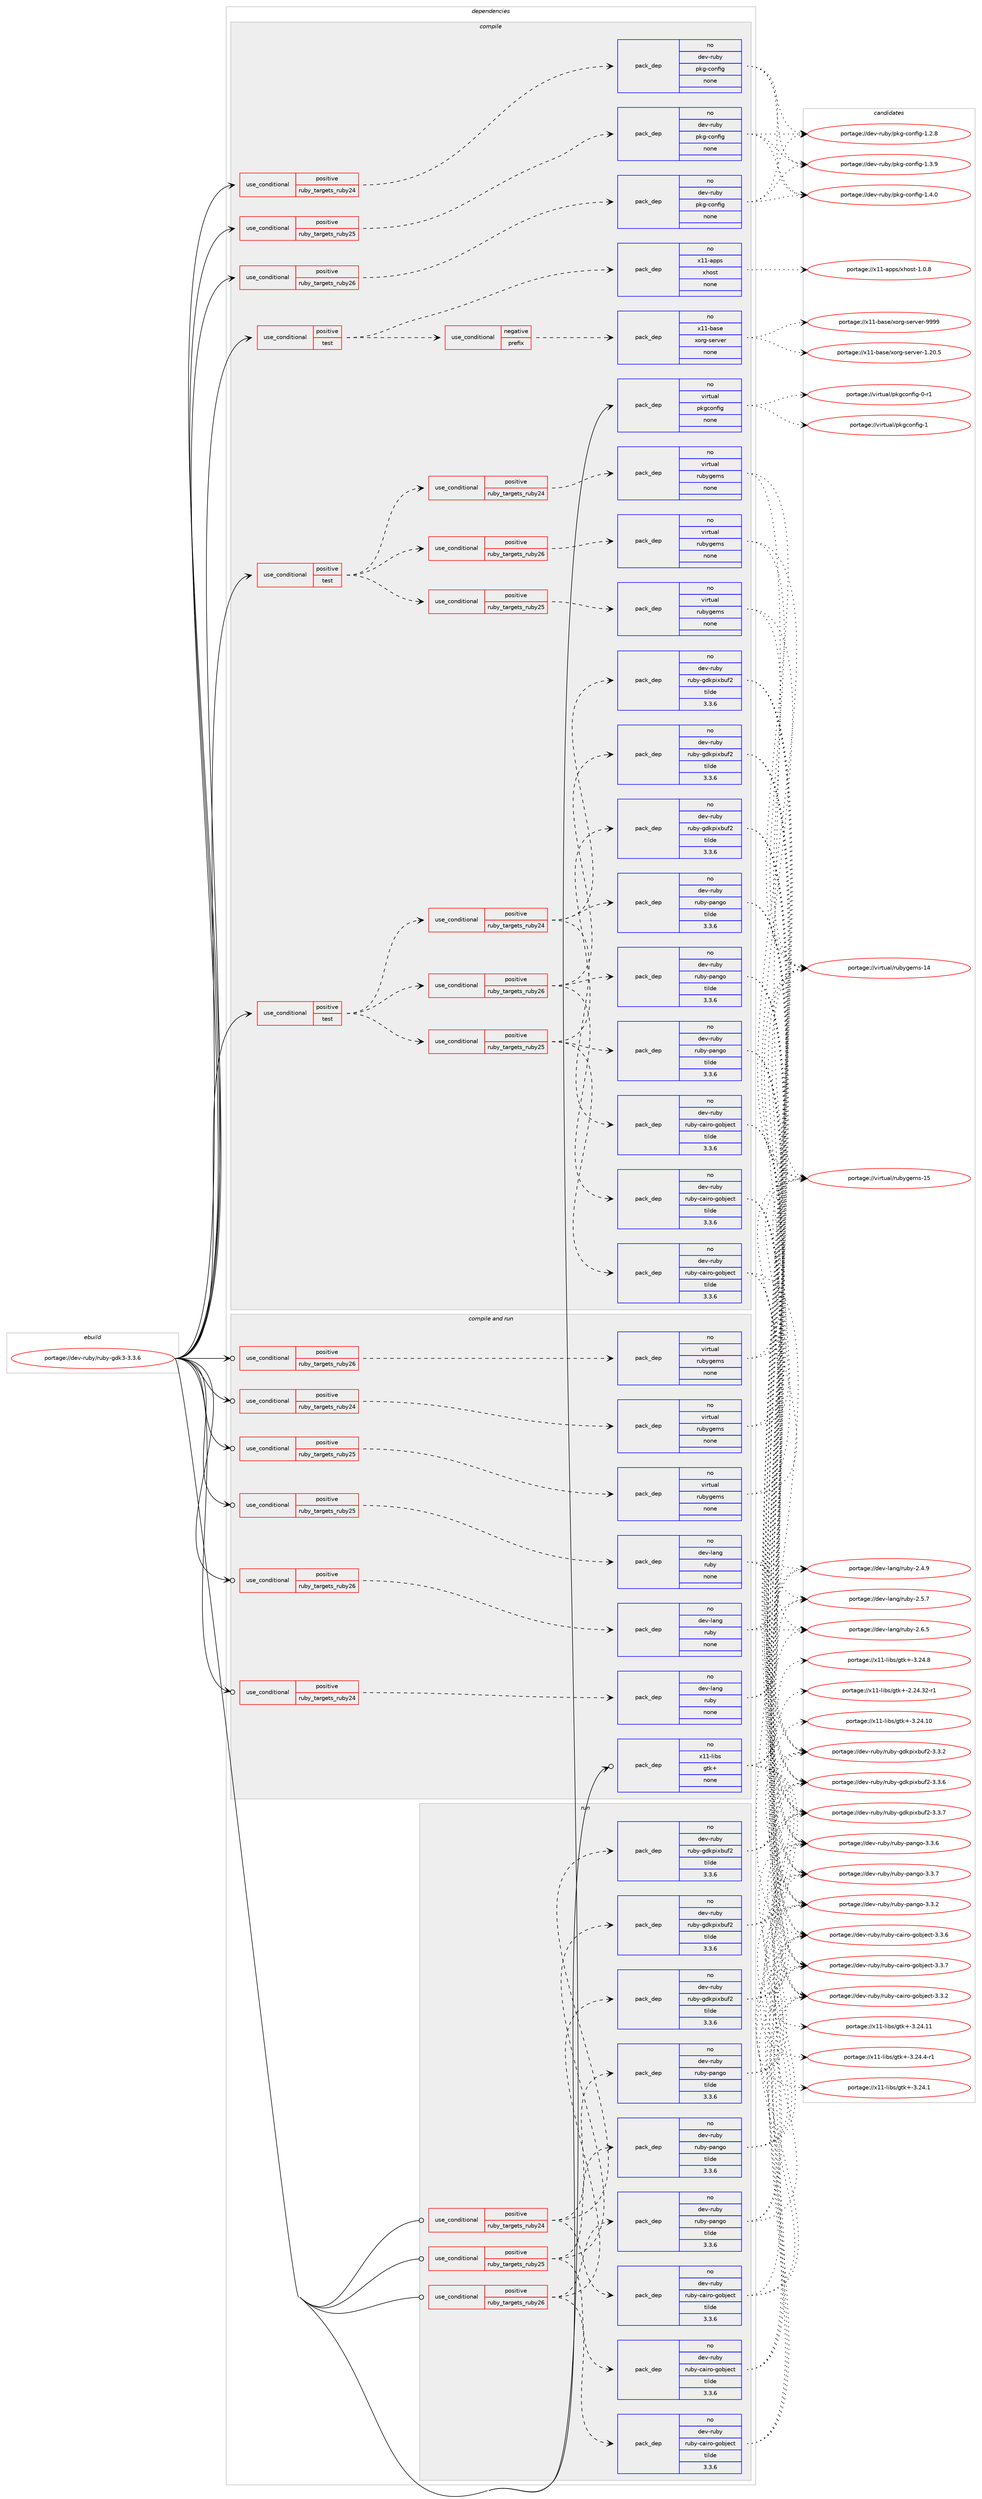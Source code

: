 digraph prolog {

# *************
# Graph options
# *************

newrank=true;
concentrate=true;
compound=true;
graph [rankdir=LR,fontname=Helvetica,fontsize=10,ranksep=1.5];#, ranksep=2.5, nodesep=0.2];
edge  [arrowhead=vee];
node  [fontname=Helvetica,fontsize=10];

# **********
# The ebuild
# **********

subgraph cluster_leftcol {
color=gray;
rank=same;
label=<<i>ebuild</i>>;
id [label="portage://dev-ruby/ruby-gdk3-3.3.6", color=red, width=4, href="../dev-ruby/ruby-gdk3-3.3.6.svg"];
}

# ****************
# The dependencies
# ****************

subgraph cluster_midcol {
color=gray;
label=<<i>dependencies</i>>;
subgraph cluster_compile {
fillcolor="#eeeeee";
style=filled;
label=<<i>compile</i>>;
subgraph cond63442 {
dependency243245 [label=<<TABLE BORDER="0" CELLBORDER="1" CELLSPACING="0" CELLPADDING="4"><TR><TD ROWSPAN="3" CELLPADDING="10">use_conditional</TD></TR><TR><TD>positive</TD></TR><TR><TD>ruby_targets_ruby24</TD></TR></TABLE>>, shape=none, color=red];
subgraph pack176258 {
dependency243246 [label=<<TABLE BORDER="0" CELLBORDER="1" CELLSPACING="0" CELLPADDING="4" WIDTH="220"><TR><TD ROWSPAN="6" CELLPADDING="30">pack_dep</TD></TR><TR><TD WIDTH="110">no</TD></TR><TR><TD>dev-ruby</TD></TR><TR><TD>pkg-config</TD></TR><TR><TD>none</TD></TR><TR><TD></TD></TR></TABLE>>, shape=none, color=blue];
}
dependency243245:e -> dependency243246:w [weight=20,style="dashed",arrowhead="vee"];
}
id:e -> dependency243245:w [weight=20,style="solid",arrowhead="vee"];
subgraph cond63443 {
dependency243247 [label=<<TABLE BORDER="0" CELLBORDER="1" CELLSPACING="0" CELLPADDING="4"><TR><TD ROWSPAN="3" CELLPADDING="10">use_conditional</TD></TR><TR><TD>positive</TD></TR><TR><TD>ruby_targets_ruby25</TD></TR></TABLE>>, shape=none, color=red];
subgraph pack176259 {
dependency243248 [label=<<TABLE BORDER="0" CELLBORDER="1" CELLSPACING="0" CELLPADDING="4" WIDTH="220"><TR><TD ROWSPAN="6" CELLPADDING="30">pack_dep</TD></TR><TR><TD WIDTH="110">no</TD></TR><TR><TD>dev-ruby</TD></TR><TR><TD>pkg-config</TD></TR><TR><TD>none</TD></TR><TR><TD></TD></TR></TABLE>>, shape=none, color=blue];
}
dependency243247:e -> dependency243248:w [weight=20,style="dashed",arrowhead="vee"];
}
id:e -> dependency243247:w [weight=20,style="solid",arrowhead="vee"];
subgraph cond63444 {
dependency243249 [label=<<TABLE BORDER="0" CELLBORDER="1" CELLSPACING="0" CELLPADDING="4"><TR><TD ROWSPAN="3" CELLPADDING="10">use_conditional</TD></TR><TR><TD>positive</TD></TR><TR><TD>ruby_targets_ruby26</TD></TR></TABLE>>, shape=none, color=red];
subgraph pack176260 {
dependency243250 [label=<<TABLE BORDER="0" CELLBORDER="1" CELLSPACING="0" CELLPADDING="4" WIDTH="220"><TR><TD ROWSPAN="6" CELLPADDING="30">pack_dep</TD></TR><TR><TD WIDTH="110">no</TD></TR><TR><TD>dev-ruby</TD></TR><TR><TD>pkg-config</TD></TR><TR><TD>none</TD></TR><TR><TD></TD></TR></TABLE>>, shape=none, color=blue];
}
dependency243249:e -> dependency243250:w [weight=20,style="dashed",arrowhead="vee"];
}
id:e -> dependency243249:w [weight=20,style="solid",arrowhead="vee"];
subgraph cond63445 {
dependency243251 [label=<<TABLE BORDER="0" CELLBORDER="1" CELLSPACING="0" CELLPADDING="4"><TR><TD ROWSPAN="3" CELLPADDING="10">use_conditional</TD></TR><TR><TD>positive</TD></TR><TR><TD>test</TD></TR></TABLE>>, shape=none, color=red];
subgraph cond63446 {
dependency243252 [label=<<TABLE BORDER="0" CELLBORDER="1" CELLSPACING="0" CELLPADDING="4"><TR><TD ROWSPAN="3" CELLPADDING="10">use_conditional</TD></TR><TR><TD>negative</TD></TR><TR><TD>prefix</TD></TR></TABLE>>, shape=none, color=red];
subgraph pack176261 {
dependency243253 [label=<<TABLE BORDER="0" CELLBORDER="1" CELLSPACING="0" CELLPADDING="4" WIDTH="220"><TR><TD ROWSPAN="6" CELLPADDING="30">pack_dep</TD></TR><TR><TD WIDTH="110">no</TD></TR><TR><TD>x11-base</TD></TR><TR><TD>xorg-server</TD></TR><TR><TD>none</TD></TR><TR><TD></TD></TR></TABLE>>, shape=none, color=blue];
}
dependency243252:e -> dependency243253:w [weight=20,style="dashed",arrowhead="vee"];
}
dependency243251:e -> dependency243252:w [weight=20,style="dashed",arrowhead="vee"];
subgraph pack176262 {
dependency243254 [label=<<TABLE BORDER="0" CELLBORDER="1" CELLSPACING="0" CELLPADDING="4" WIDTH="220"><TR><TD ROWSPAN="6" CELLPADDING="30">pack_dep</TD></TR><TR><TD WIDTH="110">no</TD></TR><TR><TD>x11-apps</TD></TR><TR><TD>xhost</TD></TR><TR><TD>none</TD></TR><TR><TD></TD></TR></TABLE>>, shape=none, color=blue];
}
dependency243251:e -> dependency243254:w [weight=20,style="dashed",arrowhead="vee"];
}
id:e -> dependency243251:w [weight=20,style="solid",arrowhead="vee"];
subgraph cond63447 {
dependency243255 [label=<<TABLE BORDER="0" CELLBORDER="1" CELLSPACING="0" CELLPADDING="4"><TR><TD ROWSPAN="3" CELLPADDING="10">use_conditional</TD></TR><TR><TD>positive</TD></TR><TR><TD>test</TD></TR></TABLE>>, shape=none, color=red];
subgraph cond63448 {
dependency243256 [label=<<TABLE BORDER="0" CELLBORDER="1" CELLSPACING="0" CELLPADDING="4"><TR><TD ROWSPAN="3" CELLPADDING="10">use_conditional</TD></TR><TR><TD>positive</TD></TR><TR><TD>ruby_targets_ruby24</TD></TR></TABLE>>, shape=none, color=red];
subgraph pack176263 {
dependency243257 [label=<<TABLE BORDER="0" CELLBORDER="1" CELLSPACING="0" CELLPADDING="4" WIDTH="220"><TR><TD ROWSPAN="6" CELLPADDING="30">pack_dep</TD></TR><TR><TD WIDTH="110">no</TD></TR><TR><TD>dev-ruby</TD></TR><TR><TD>ruby-gdkpixbuf2</TD></TR><TR><TD>tilde</TD></TR><TR><TD>3.3.6</TD></TR></TABLE>>, shape=none, color=blue];
}
dependency243256:e -> dependency243257:w [weight=20,style="dashed",arrowhead="vee"];
subgraph pack176264 {
dependency243258 [label=<<TABLE BORDER="0" CELLBORDER="1" CELLSPACING="0" CELLPADDING="4" WIDTH="220"><TR><TD ROWSPAN="6" CELLPADDING="30">pack_dep</TD></TR><TR><TD WIDTH="110">no</TD></TR><TR><TD>dev-ruby</TD></TR><TR><TD>ruby-cairo-gobject</TD></TR><TR><TD>tilde</TD></TR><TR><TD>3.3.6</TD></TR></TABLE>>, shape=none, color=blue];
}
dependency243256:e -> dependency243258:w [weight=20,style="dashed",arrowhead="vee"];
subgraph pack176265 {
dependency243259 [label=<<TABLE BORDER="0" CELLBORDER="1" CELLSPACING="0" CELLPADDING="4" WIDTH="220"><TR><TD ROWSPAN="6" CELLPADDING="30">pack_dep</TD></TR><TR><TD WIDTH="110">no</TD></TR><TR><TD>dev-ruby</TD></TR><TR><TD>ruby-pango</TD></TR><TR><TD>tilde</TD></TR><TR><TD>3.3.6</TD></TR></TABLE>>, shape=none, color=blue];
}
dependency243256:e -> dependency243259:w [weight=20,style="dashed",arrowhead="vee"];
}
dependency243255:e -> dependency243256:w [weight=20,style="dashed",arrowhead="vee"];
subgraph cond63449 {
dependency243260 [label=<<TABLE BORDER="0" CELLBORDER="1" CELLSPACING="0" CELLPADDING="4"><TR><TD ROWSPAN="3" CELLPADDING="10">use_conditional</TD></TR><TR><TD>positive</TD></TR><TR><TD>ruby_targets_ruby25</TD></TR></TABLE>>, shape=none, color=red];
subgraph pack176266 {
dependency243261 [label=<<TABLE BORDER="0" CELLBORDER="1" CELLSPACING="0" CELLPADDING="4" WIDTH="220"><TR><TD ROWSPAN="6" CELLPADDING="30">pack_dep</TD></TR><TR><TD WIDTH="110">no</TD></TR><TR><TD>dev-ruby</TD></TR><TR><TD>ruby-gdkpixbuf2</TD></TR><TR><TD>tilde</TD></TR><TR><TD>3.3.6</TD></TR></TABLE>>, shape=none, color=blue];
}
dependency243260:e -> dependency243261:w [weight=20,style="dashed",arrowhead="vee"];
subgraph pack176267 {
dependency243262 [label=<<TABLE BORDER="0" CELLBORDER="1" CELLSPACING="0" CELLPADDING="4" WIDTH="220"><TR><TD ROWSPAN="6" CELLPADDING="30">pack_dep</TD></TR><TR><TD WIDTH="110">no</TD></TR><TR><TD>dev-ruby</TD></TR><TR><TD>ruby-cairo-gobject</TD></TR><TR><TD>tilde</TD></TR><TR><TD>3.3.6</TD></TR></TABLE>>, shape=none, color=blue];
}
dependency243260:e -> dependency243262:w [weight=20,style="dashed",arrowhead="vee"];
subgraph pack176268 {
dependency243263 [label=<<TABLE BORDER="0" CELLBORDER="1" CELLSPACING="0" CELLPADDING="4" WIDTH="220"><TR><TD ROWSPAN="6" CELLPADDING="30">pack_dep</TD></TR><TR><TD WIDTH="110">no</TD></TR><TR><TD>dev-ruby</TD></TR><TR><TD>ruby-pango</TD></TR><TR><TD>tilde</TD></TR><TR><TD>3.3.6</TD></TR></TABLE>>, shape=none, color=blue];
}
dependency243260:e -> dependency243263:w [weight=20,style="dashed",arrowhead="vee"];
}
dependency243255:e -> dependency243260:w [weight=20,style="dashed",arrowhead="vee"];
subgraph cond63450 {
dependency243264 [label=<<TABLE BORDER="0" CELLBORDER="1" CELLSPACING="0" CELLPADDING="4"><TR><TD ROWSPAN="3" CELLPADDING="10">use_conditional</TD></TR><TR><TD>positive</TD></TR><TR><TD>ruby_targets_ruby26</TD></TR></TABLE>>, shape=none, color=red];
subgraph pack176269 {
dependency243265 [label=<<TABLE BORDER="0" CELLBORDER="1" CELLSPACING="0" CELLPADDING="4" WIDTH="220"><TR><TD ROWSPAN="6" CELLPADDING="30">pack_dep</TD></TR><TR><TD WIDTH="110">no</TD></TR><TR><TD>dev-ruby</TD></TR><TR><TD>ruby-gdkpixbuf2</TD></TR><TR><TD>tilde</TD></TR><TR><TD>3.3.6</TD></TR></TABLE>>, shape=none, color=blue];
}
dependency243264:e -> dependency243265:w [weight=20,style="dashed",arrowhead="vee"];
subgraph pack176270 {
dependency243266 [label=<<TABLE BORDER="0" CELLBORDER="1" CELLSPACING="0" CELLPADDING="4" WIDTH="220"><TR><TD ROWSPAN="6" CELLPADDING="30">pack_dep</TD></TR><TR><TD WIDTH="110">no</TD></TR><TR><TD>dev-ruby</TD></TR><TR><TD>ruby-cairo-gobject</TD></TR><TR><TD>tilde</TD></TR><TR><TD>3.3.6</TD></TR></TABLE>>, shape=none, color=blue];
}
dependency243264:e -> dependency243266:w [weight=20,style="dashed",arrowhead="vee"];
subgraph pack176271 {
dependency243267 [label=<<TABLE BORDER="0" CELLBORDER="1" CELLSPACING="0" CELLPADDING="4" WIDTH="220"><TR><TD ROWSPAN="6" CELLPADDING="30">pack_dep</TD></TR><TR><TD WIDTH="110">no</TD></TR><TR><TD>dev-ruby</TD></TR><TR><TD>ruby-pango</TD></TR><TR><TD>tilde</TD></TR><TR><TD>3.3.6</TD></TR></TABLE>>, shape=none, color=blue];
}
dependency243264:e -> dependency243267:w [weight=20,style="dashed",arrowhead="vee"];
}
dependency243255:e -> dependency243264:w [weight=20,style="dashed",arrowhead="vee"];
}
id:e -> dependency243255:w [weight=20,style="solid",arrowhead="vee"];
subgraph cond63451 {
dependency243268 [label=<<TABLE BORDER="0" CELLBORDER="1" CELLSPACING="0" CELLPADDING="4"><TR><TD ROWSPAN="3" CELLPADDING="10">use_conditional</TD></TR><TR><TD>positive</TD></TR><TR><TD>test</TD></TR></TABLE>>, shape=none, color=red];
subgraph cond63452 {
dependency243269 [label=<<TABLE BORDER="0" CELLBORDER="1" CELLSPACING="0" CELLPADDING="4"><TR><TD ROWSPAN="3" CELLPADDING="10">use_conditional</TD></TR><TR><TD>positive</TD></TR><TR><TD>ruby_targets_ruby24</TD></TR></TABLE>>, shape=none, color=red];
subgraph pack176272 {
dependency243270 [label=<<TABLE BORDER="0" CELLBORDER="1" CELLSPACING="0" CELLPADDING="4" WIDTH="220"><TR><TD ROWSPAN="6" CELLPADDING="30">pack_dep</TD></TR><TR><TD WIDTH="110">no</TD></TR><TR><TD>virtual</TD></TR><TR><TD>rubygems</TD></TR><TR><TD>none</TD></TR><TR><TD></TD></TR></TABLE>>, shape=none, color=blue];
}
dependency243269:e -> dependency243270:w [weight=20,style="dashed",arrowhead="vee"];
}
dependency243268:e -> dependency243269:w [weight=20,style="dashed",arrowhead="vee"];
subgraph cond63453 {
dependency243271 [label=<<TABLE BORDER="0" CELLBORDER="1" CELLSPACING="0" CELLPADDING="4"><TR><TD ROWSPAN="3" CELLPADDING="10">use_conditional</TD></TR><TR><TD>positive</TD></TR><TR><TD>ruby_targets_ruby25</TD></TR></TABLE>>, shape=none, color=red];
subgraph pack176273 {
dependency243272 [label=<<TABLE BORDER="0" CELLBORDER="1" CELLSPACING="0" CELLPADDING="4" WIDTH="220"><TR><TD ROWSPAN="6" CELLPADDING="30">pack_dep</TD></TR><TR><TD WIDTH="110">no</TD></TR><TR><TD>virtual</TD></TR><TR><TD>rubygems</TD></TR><TR><TD>none</TD></TR><TR><TD></TD></TR></TABLE>>, shape=none, color=blue];
}
dependency243271:e -> dependency243272:w [weight=20,style="dashed",arrowhead="vee"];
}
dependency243268:e -> dependency243271:w [weight=20,style="dashed",arrowhead="vee"];
subgraph cond63454 {
dependency243273 [label=<<TABLE BORDER="0" CELLBORDER="1" CELLSPACING="0" CELLPADDING="4"><TR><TD ROWSPAN="3" CELLPADDING="10">use_conditional</TD></TR><TR><TD>positive</TD></TR><TR><TD>ruby_targets_ruby26</TD></TR></TABLE>>, shape=none, color=red];
subgraph pack176274 {
dependency243274 [label=<<TABLE BORDER="0" CELLBORDER="1" CELLSPACING="0" CELLPADDING="4" WIDTH="220"><TR><TD ROWSPAN="6" CELLPADDING="30">pack_dep</TD></TR><TR><TD WIDTH="110">no</TD></TR><TR><TD>virtual</TD></TR><TR><TD>rubygems</TD></TR><TR><TD>none</TD></TR><TR><TD></TD></TR></TABLE>>, shape=none, color=blue];
}
dependency243273:e -> dependency243274:w [weight=20,style="dashed",arrowhead="vee"];
}
dependency243268:e -> dependency243273:w [weight=20,style="dashed",arrowhead="vee"];
}
id:e -> dependency243268:w [weight=20,style="solid",arrowhead="vee"];
subgraph pack176275 {
dependency243275 [label=<<TABLE BORDER="0" CELLBORDER="1" CELLSPACING="0" CELLPADDING="4" WIDTH="220"><TR><TD ROWSPAN="6" CELLPADDING="30">pack_dep</TD></TR><TR><TD WIDTH="110">no</TD></TR><TR><TD>virtual</TD></TR><TR><TD>pkgconfig</TD></TR><TR><TD>none</TD></TR><TR><TD></TD></TR></TABLE>>, shape=none, color=blue];
}
id:e -> dependency243275:w [weight=20,style="solid",arrowhead="vee"];
}
subgraph cluster_compileandrun {
fillcolor="#eeeeee";
style=filled;
label=<<i>compile and run</i>>;
subgraph cond63455 {
dependency243276 [label=<<TABLE BORDER="0" CELLBORDER="1" CELLSPACING="0" CELLPADDING="4"><TR><TD ROWSPAN="3" CELLPADDING="10">use_conditional</TD></TR><TR><TD>positive</TD></TR><TR><TD>ruby_targets_ruby24</TD></TR></TABLE>>, shape=none, color=red];
subgraph pack176276 {
dependency243277 [label=<<TABLE BORDER="0" CELLBORDER="1" CELLSPACING="0" CELLPADDING="4" WIDTH="220"><TR><TD ROWSPAN="6" CELLPADDING="30">pack_dep</TD></TR><TR><TD WIDTH="110">no</TD></TR><TR><TD>dev-lang</TD></TR><TR><TD>ruby</TD></TR><TR><TD>none</TD></TR><TR><TD></TD></TR></TABLE>>, shape=none, color=blue];
}
dependency243276:e -> dependency243277:w [weight=20,style="dashed",arrowhead="vee"];
}
id:e -> dependency243276:w [weight=20,style="solid",arrowhead="odotvee"];
subgraph cond63456 {
dependency243278 [label=<<TABLE BORDER="0" CELLBORDER="1" CELLSPACING="0" CELLPADDING="4"><TR><TD ROWSPAN="3" CELLPADDING="10">use_conditional</TD></TR><TR><TD>positive</TD></TR><TR><TD>ruby_targets_ruby24</TD></TR></TABLE>>, shape=none, color=red];
subgraph pack176277 {
dependency243279 [label=<<TABLE BORDER="0" CELLBORDER="1" CELLSPACING="0" CELLPADDING="4" WIDTH="220"><TR><TD ROWSPAN="6" CELLPADDING="30">pack_dep</TD></TR><TR><TD WIDTH="110">no</TD></TR><TR><TD>virtual</TD></TR><TR><TD>rubygems</TD></TR><TR><TD>none</TD></TR><TR><TD></TD></TR></TABLE>>, shape=none, color=blue];
}
dependency243278:e -> dependency243279:w [weight=20,style="dashed",arrowhead="vee"];
}
id:e -> dependency243278:w [weight=20,style="solid",arrowhead="odotvee"];
subgraph cond63457 {
dependency243280 [label=<<TABLE BORDER="0" CELLBORDER="1" CELLSPACING="0" CELLPADDING="4"><TR><TD ROWSPAN="3" CELLPADDING="10">use_conditional</TD></TR><TR><TD>positive</TD></TR><TR><TD>ruby_targets_ruby25</TD></TR></TABLE>>, shape=none, color=red];
subgraph pack176278 {
dependency243281 [label=<<TABLE BORDER="0" CELLBORDER="1" CELLSPACING="0" CELLPADDING="4" WIDTH="220"><TR><TD ROWSPAN="6" CELLPADDING="30">pack_dep</TD></TR><TR><TD WIDTH="110">no</TD></TR><TR><TD>dev-lang</TD></TR><TR><TD>ruby</TD></TR><TR><TD>none</TD></TR><TR><TD></TD></TR></TABLE>>, shape=none, color=blue];
}
dependency243280:e -> dependency243281:w [weight=20,style="dashed",arrowhead="vee"];
}
id:e -> dependency243280:w [weight=20,style="solid",arrowhead="odotvee"];
subgraph cond63458 {
dependency243282 [label=<<TABLE BORDER="0" CELLBORDER="1" CELLSPACING="0" CELLPADDING="4"><TR><TD ROWSPAN="3" CELLPADDING="10">use_conditional</TD></TR><TR><TD>positive</TD></TR><TR><TD>ruby_targets_ruby25</TD></TR></TABLE>>, shape=none, color=red];
subgraph pack176279 {
dependency243283 [label=<<TABLE BORDER="0" CELLBORDER="1" CELLSPACING="0" CELLPADDING="4" WIDTH="220"><TR><TD ROWSPAN="6" CELLPADDING="30">pack_dep</TD></TR><TR><TD WIDTH="110">no</TD></TR><TR><TD>virtual</TD></TR><TR><TD>rubygems</TD></TR><TR><TD>none</TD></TR><TR><TD></TD></TR></TABLE>>, shape=none, color=blue];
}
dependency243282:e -> dependency243283:w [weight=20,style="dashed",arrowhead="vee"];
}
id:e -> dependency243282:w [weight=20,style="solid",arrowhead="odotvee"];
subgraph cond63459 {
dependency243284 [label=<<TABLE BORDER="0" CELLBORDER="1" CELLSPACING="0" CELLPADDING="4"><TR><TD ROWSPAN="3" CELLPADDING="10">use_conditional</TD></TR><TR><TD>positive</TD></TR><TR><TD>ruby_targets_ruby26</TD></TR></TABLE>>, shape=none, color=red];
subgraph pack176280 {
dependency243285 [label=<<TABLE BORDER="0" CELLBORDER="1" CELLSPACING="0" CELLPADDING="4" WIDTH="220"><TR><TD ROWSPAN="6" CELLPADDING="30">pack_dep</TD></TR><TR><TD WIDTH="110">no</TD></TR><TR><TD>dev-lang</TD></TR><TR><TD>ruby</TD></TR><TR><TD>none</TD></TR><TR><TD></TD></TR></TABLE>>, shape=none, color=blue];
}
dependency243284:e -> dependency243285:w [weight=20,style="dashed",arrowhead="vee"];
}
id:e -> dependency243284:w [weight=20,style="solid",arrowhead="odotvee"];
subgraph cond63460 {
dependency243286 [label=<<TABLE BORDER="0" CELLBORDER="1" CELLSPACING="0" CELLPADDING="4"><TR><TD ROWSPAN="3" CELLPADDING="10">use_conditional</TD></TR><TR><TD>positive</TD></TR><TR><TD>ruby_targets_ruby26</TD></TR></TABLE>>, shape=none, color=red];
subgraph pack176281 {
dependency243287 [label=<<TABLE BORDER="0" CELLBORDER="1" CELLSPACING="0" CELLPADDING="4" WIDTH="220"><TR><TD ROWSPAN="6" CELLPADDING="30">pack_dep</TD></TR><TR><TD WIDTH="110">no</TD></TR><TR><TD>virtual</TD></TR><TR><TD>rubygems</TD></TR><TR><TD>none</TD></TR><TR><TD></TD></TR></TABLE>>, shape=none, color=blue];
}
dependency243286:e -> dependency243287:w [weight=20,style="dashed",arrowhead="vee"];
}
id:e -> dependency243286:w [weight=20,style="solid",arrowhead="odotvee"];
subgraph pack176282 {
dependency243288 [label=<<TABLE BORDER="0" CELLBORDER="1" CELLSPACING="0" CELLPADDING="4" WIDTH="220"><TR><TD ROWSPAN="6" CELLPADDING="30">pack_dep</TD></TR><TR><TD WIDTH="110">no</TD></TR><TR><TD>x11-libs</TD></TR><TR><TD>gtk+</TD></TR><TR><TD>none</TD></TR><TR><TD></TD></TR></TABLE>>, shape=none, color=blue];
}
id:e -> dependency243288:w [weight=20,style="solid",arrowhead="odotvee"];
}
subgraph cluster_run {
fillcolor="#eeeeee";
style=filled;
label=<<i>run</i>>;
subgraph cond63461 {
dependency243289 [label=<<TABLE BORDER="0" CELLBORDER="1" CELLSPACING="0" CELLPADDING="4"><TR><TD ROWSPAN="3" CELLPADDING="10">use_conditional</TD></TR><TR><TD>positive</TD></TR><TR><TD>ruby_targets_ruby24</TD></TR></TABLE>>, shape=none, color=red];
subgraph pack176283 {
dependency243290 [label=<<TABLE BORDER="0" CELLBORDER="1" CELLSPACING="0" CELLPADDING="4" WIDTH="220"><TR><TD ROWSPAN="6" CELLPADDING="30">pack_dep</TD></TR><TR><TD WIDTH="110">no</TD></TR><TR><TD>dev-ruby</TD></TR><TR><TD>ruby-gdkpixbuf2</TD></TR><TR><TD>tilde</TD></TR><TR><TD>3.3.6</TD></TR></TABLE>>, shape=none, color=blue];
}
dependency243289:e -> dependency243290:w [weight=20,style="dashed",arrowhead="vee"];
subgraph pack176284 {
dependency243291 [label=<<TABLE BORDER="0" CELLBORDER="1" CELLSPACING="0" CELLPADDING="4" WIDTH="220"><TR><TD ROWSPAN="6" CELLPADDING="30">pack_dep</TD></TR><TR><TD WIDTH="110">no</TD></TR><TR><TD>dev-ruby</TD></TR><TR><TD>ruby-cairo-gobject</TD></TR><TR><TD>tilde</TD></TR><TR><TD>3.3.6</TD></TR></TABLE>>, shape=none, color=blue];
}
dependency243289:e -> dependency243291:w [weight=20,style="dashed",arrowhead="vee"];
subgraph pack176285 {
dependency243292 [label=<<TABLE BORDER="0" CELLBORDER="1" CELLSPACING="0" CELLPADDING="4" WIDTH="220"><TR><TD ROWSPAN="6" CELLPADDING="30">pack_dep</TD></TR><TR><TD WIDTH="110">no</TD></TR><TR><TD>dev-ruby</TD></TR><TR><TD>ruby-pango</TD></TR><TR><TD>tilde</TD></TR><TR><TD>3.3.6</TD></TR></TABLE>>, shape=none, color=blue];
}
dependency243289:e -> dependency243292:w [weight=20,style="dashed",arrowhead="vee"];
}
id:e -> dependency243289:w [weight=20,style="solid",arrowhead="odot"];
subgraph cond63462 {
dependency243293 [label=<<TABLE BORDER="0" CELLBORDER="1" CELLSPACING="0" CELLPADDING="4"><TR><TD ROWSPAN="3" CELLPADDING="10">use_conditional</TD></TR><TR><TD>positive</TD></TR><TR><TD>ruby_targets_ruby25</TD></TR></TABLE>>, shape=none, color=red];
subgraph pack176286 {
dependency243294 [label=<<TABLE BORDER="0" CELLBORDER="1" CELLSPACING="0" CELLPADDING="4" WIDTH="220"><TR><TD ROWSPAN="6" CELLPADDING="30">pack_dep</TD></TR><TR><TD WIDTH="110">no</TD></TR><TR><TD>dev-ruby</TD></TR><TR><TD>ruby-gdkpixbuf2</TD></TR><TR><TD>tilde</TD></TR><TR><TD>3.3.6</TD></TR></TABLE>>, shape=none, color=blue];
}
dependency243293:e -> dependency243294:w [weight=20,style="dashed",arrowhead="vee"];
subgraph pack176287 {
dependency243295 [label=<<TABLE BORDER="0" CELLBORDER="1" CELLSPACING="0" CELLPADDING="4" WIDTH="220"><TR><TD ROWSPAN="6" CELLPADDING="30">pack_dep</TD></TR><TR><TD WIDTH="110">no</TD></TR><TR><TD>dev-ruby</TD></TR><TR><TD>ruby-cairo-gobject</TD></TR><TR><TD>tilde</TD></TR><TR><TD>3.3.6</TD></TR></TABLE>>, shape=none, color=blue];
}
dependency243293:e -> dependency243295:w [weight=20,style="dashed",arrowhead="vee"];
subgraph pack176288 {
dependency243296 [label=<<TABLE BORDER="0" CELLBORDER="1" CELLSPACING="0" CELLPADDING="4" WIDTH="220"><TR><TD ROWSPAN="6" CELLPADDING="30">pack_dep</TD></TR><TR><TD WIDTH="110">no</TD></TR><TR><TD>dev-ruby</TD></TR><TR><TD>ruby-pango</TD></TR><TR><TD>tilde</TD></TR><TR><TD>3.3.6</TD></TR></TABLE>>, shape=none, color=blue];
}
dependency243293:e -> dependency243296:w [weight=20,style="dashed",arrowhead="vee"];
}
id:e -> dependency243293:w [weight=20,style="solid",arrowhead="odot"];
subgraph cond63463 {
dependency243297 [label=<<TABLE BORDER="0" CELLBORDER="1" CELLSPACING="0" CELLPADDING="4"><TR><TD ROWSPAN="3" CELLPADDING="10">use_conditional</TD></TR><TR><TD>positive</TD></TR><TR><TD>ruby_targets_ruby26</TD></TR></TABLE>>, shape=none, color=red];
subgraph pack176289 {
dependency243298 [label=<<TABLE BORDER="0" CELLBORDER="1" CELLSPACING="0" CELLPADDING="4" WIDTH="220"><TR><TD ROWSPAN="6" CELLPADDING="30">pack_dep</TD></TR><TR><TD WIDTH="110">no</TD></TR><TR><TD>dev-ruby</TD></TR><TR><TD>ruby-gdkpixbuf2</TD></TR><TR><TD>tilde</TD></TR><TR><TD>3.3.6</TD></TR></TABLE>>, shape=none, color=blue];
}
dependency243297:e -> dependency243298:w [weight=20,style="dashed",arrowhead="vee"];
subgraph pack176290 {
dependency243299 [label=<<TABLE BORDER="0" CELLBORDER="1" CELLSPACING="0" CELLPADDING="4" WIDTH="220"><TR><TD ROWSPAN="6" CELLPADDING="30">pack_dep</TD></TR><TR><TD WIDTH="110">no</TD></TR><TR><TD>dev-ruby</TD></TR><TR><TD>ruby-cairo-gobject</TD></TR><TR><TD>tilde</TD></TR><TR><TD>3.3.6</TD></TR></TABLE>>, shape=none, color=blue];
}
dependency243297:e -> dependency243299:w [weight=20,style="dashed",arrowhead="vee"];
subgraph pack176291 {
dependency243300 [label=<<TABLE BORDER="0" CELLBORDER="1" CELLSPACING="0" CELLPADDING="4" WIDTH="220"><TR><TD ROWSPAN="6" CELLPADDING="30">pack_dep</TD></TR><TR><TD WIDTH="110">no</TD></TR><TR><TD>dev-ruby</TD></TR><TR><TD>ruby-pango</TD></TR><TR><TD>tilde</TD></TR><TR><TD>3.3.6</TD></TR></TABLE>>, shape=none, color=blue];
}
dependency243297:e -> dependency243300:w [weight=20,style="dashed",arrowhead="vee"];
}
id:e -> dependency243297:w [weight=20,style="solid",arrowhead="odot"];
}
}

# **************
# The candidates
# **************

subgraph cluster_choices {
rank=same;
color=gray;
label=<<i>candidates</i>>;

subgraph choice176258 {
color=black;
nodesep=1;
choiceportage1001011184511411798121471121071034599111110102105103454946504656 [label="portage://dev-ruby/pkg-config-1.2.8", color=red, width=4,href="../dev-ruby/pkg-config-1.2.8.svg"];
choiceportage1001011184511411798121471121071034599111110102105103454946514657 [label="portage://dev-ruby/pkg-config-1.3.9", color=red, width=4,href="../dev-ruby/pkg-config-1.3.9.svg"];
choiceportage1001011184511411798121471121071034599111110102105103454946524648 [label="portage://dev-ruby/pkg-config-1.4.0", color=red, width=4,href="../dev-ruby/pkg-config-1.4.0.svg"];
dependency243246:e -> choiceportage1001011184511411798121471121071034599111110102105103454946504656:w [style=dotted,weight="100"];
dependency243246:e -> choiceportage1001011184511411798121471121071034599111110102105103454946514657:w [style=dotted,weight="100"];
dependency243246:e -> choiceportage1001011184511411798121471121071034599111110102105103454946524648:w [style=dotted,weight="100"];
}
subgraph choice176259 {
color=black;
nodesep=1;
choiceportage1001011184511411798121471121071034599111110102105103454946504656 [label="portage://dev-ruby/pkg-config-1.2.8", color=red, width=4,href="../dev-ruby/pkg-config-1.2.8.svg"];
choiceportage1001011184511411798121471121071034599111110102105103454946514657 [label="portage://dev-ruby/pkg-config-1.3.9", color=red, width=4,href="../dev-ruby/pkg-config-1.3.9.svg"];
choiceportage1001011184511411798121471121071034599111110102105103454946524648 [label="portage://dev-ruby/pkg-config-1.4.0", color=red, width=4,href="../dev-ruby/pkg-config-1.4.0.svg"];
dependency243248:e -> choiceportage1001011184511411798121471121071034599111110102105103454946504656:w [style=dotted,weight="100"];
dependency243248:e -> choiceportage1001011184511411798121471121071034599111110102105103454946514657:w [style=dotted,weight="100"];
dependency243248:e -> choiceportage1001011184511411798121471121071034599111110102105103454946524648:w [style=dotted,weight="100"];
}
subgraph choice176260 {
color=black;
nodesep=1;
choiceportage1001011184511411798121471121071034599111110102105103454946504656 [label="portage://dev-ruby/pkg-config-1.2.8", color=red, width=4,href="../dev-ruby/pkg-config-1.2.8.svg"];
choiceportage1001011184511411798121471121071034599111110102105103454946514657 [label="portage://dev-ruby/pkg-config-1.3.9", color=red, width=4,href="../dev-ruby/pkg-config-1.3.9.svg"];
choiceportage1001011184511411798121471121071034599111110102105103454946524648 [label="portage://dev-ruby/pkg-config-1.4.0", color=red, width=4,href="../dev-ruby/pkg-config-1.4.0.svg"];
dependency243250:e -> choiceportage1001011184511411798121471121071034599111110102105103454946504656:w [style=dotted,weight="100"];
dependency243250:e -> choiceportage1001011184511411798121471121071034599111110102105103454946514657:w [style=dotted,weight="100"];
dependency243250:e -> choiceportage1001011184511411798121471121071034599111110102105103454946524648:w [style=dotted,weight="100"];
}
subgraph choice176261 {
color=black;
nodesep=1;
choiceportage1204949459897115101471201111141034511510111411810111445494650484653 [label="portage://x11-base/xorg-server-1.20.5", color=red, width=4,href="../x11-base/xorg-server-1.20.5.svg"];
choiceportage120494945989711510147120111114103451151011141181011144557575757 [label="portage://x11-base/xorg-server-9999", color=red, width=4,href="../x11-base/xorg-server-9999.svg"];
dependency243253:e -> choiceportage1204949459897115101471201111141034511510111411810111445494650484653:w [style=dotted,weight="100"];
dependency243253:e -> choiceportage120494945989711510147120111114103451151011141181011144557575757:w [style=dotted,weight="100"];
}
subgraph choice176262 {
color=black;
nodesep=1;
choiceportage1204949459711211211547120104111115116454946484656 [label="portage://x11-apps/xhost-1.0.8", color=red, width=4,href="../x11-apps/xhost-1.0.8.svg"];
dependency243254:e -> choiceportage1204949459711211211547120104111115116454946484656:w [style=dotted,weight="100"];
}
subgraph choice176263 {
color=black;
nodesep=1;
choiceportage10010111845114117981214711411798121451031001071121051209811710250455146514650 [label="portage://dev-ruby/ruby-gdkpixbuf2-3.3.2", color=red, width=4,href="../dev-ruby/ruby-gdkpixbuf2-3.3.2.svg"];
choiceportage10010111845114117981214711411798121451031001071121051209811710250455146514654 [label="portage://dev-ruby/ruby-gdkpixbuf2-3.3.6", color=red, width=4,href="../dev-ruby/ruby-gdkpixbuf2-3.3.6.svg"];
choiceportage10010111845114117981214711411798121451031001071121051209811710250455146514655 [label="portage://dev-ruby/ruby-gdkpixbuf2-3.3.7", color=red, width=4,href="../dev-ruby/ruby-gdkpixbuf2-3.3.7.svg"];
dependency243257:e -> choiceportage10010111845114117981214711411798121451031001071121051209811710250455146514650:w [style=dotted,weight="100"];
dependency243257:e -> choiceportage10010111845114117981214711411798121451031001071121051209811710250455146514654:w [style=dotted,weight="100"];
dependency243257:e -> choiceportage10010111845114117981214711411798121451031001071121051209811710250455146514655:w [style=dotted,weight="100"];
}
subgraph choice176264 {
color=black;
nodesep=1;
choiceportage10010111845114117981214711411798121459997105114111451031119810610199116455146514650 [label="portage://dev-ruby/ruby-cairo-gobject-3.3.2", color=red, width=4,href="../dev-ruby/ruby-cairo-gobject-3.3.2.svg"];
choiceportage10010111845114117981214711411798121459997105114111451031119810610199116455146514654 [label="portage://dev-ruby/ruby-cairo-gobject-3.3.6", color=red, width=4,href="../dev-ruby/ruby-cairo-gobject-3.3.6.svg"];
choiceportage10010111845114117981214711411798121459997105114111451031119810610199116455146514655 [label="portage://dev-ruby/ruby-cairo-gobject-3.3.7", color=red, width=4,href="../dev-ruby/ruby-cairo-gobject-3.3.7.svg"];
dependency243258:e -> choiceportage10010111845114117981214711411798121459997105114111451031119810610199116455146514650:w [style=dotted,weight="100"];
dependency243258:e -> choiceportage10010111845114117981214711411798121459997105114111451031119810610199116455146514654:w [style=dotted,weight="100"];
dependency243258:e -> choiceportage10010111845114117981214711411798121459997105114111451031119810610199116455146514655:w [style=dotted,weight="100"];
}
subgraph choice176265 {
color=black;
nodesep=1;
choiceportage100101118451141179812147114117981214511297110103111455146514650 [label="portage://dev-ruby/ruby-pango-3.3.2", color=red, width=4,href="../dev-ruby/ruby-pango-3.3.2.svg"];
choiceportage100101118451141179812147114117981214511297110103111455146514654 [label="portage://dev-ruby/ruby-pango-3.3.6", color=red, width=4,href="../dev-ruby/ruby-pango-3.3.6.svg"];
choiceportage100101118451141179812147114117981214511297110103111455146514655 [label="portage://dev-ruby/ruby-pango-3.3.7", color=red, width=4,href="../dev-ruby/ruby-pango-3.3.7.svg"];
dependency243259:e -> choiceportage100101118451141179812147114117981214511297110103111455146514650:w [style=dotted,weight="100"];
dependency243259:e -> choiceportage100101118451141179812147114117981214511297110103111455146514654:w [style=dotted,weight="100"];
dependency243259:e -> choiceportage100101118451141179812147114117981214511297110103111455146514655:w [style=dotted,weight="100"];
}
subgraph choice176266 {
color=black;
nodesep=1;
choiceportage10010111845114117981214711411798121451031001071121051209811710250455146514650 [label="portage://dev-ruby/ruby-gdkpixbuf2-3.3.2", color=red, width=4,href="../dev-ruby/ruby-gdkpixbuf2-3.3.2.svg"];
choiceportage10010111845114117981214711411798121451031001071121051209811710250455146514654 [label="portage://dev-ruby/ruby-gdkpixbuf2-3.3.6", color=red, width=4,href="../dev-ruby/ruby-gdkpixbuf2-3.3.6.svg"];
choiceportage10010111845114117981214711411798121451031001071121051209811710250455146514655 [label="portage://dev-ruby/ruby-gdkpixbuf2-3.3.7", color=red, width=4,href="../dev-ruby/ruby-gdkpixbuf2-3.3.7.svg"];
dependency243261:e -> choiceportage10010111845114117981214711411798121451031001071121051209811710250455146514650:w [style=dotted,weight="100"];
dependency243261:e -> choiceportage10010111845114117981214711411798121451031001071121051209811710250455146514654:w [style=dotted,weight="100"];
dependency243261:e -> choiceportage10010111845114117981214711411798121451031001071121051209811710250455146514655:w [style=dotted,weight="100"];
}
subgraph choice176267 {
color=black;
nodesep=1;
choiceportage10010111845114117981214711411798121459997105114111451031119810610199116455146514650 [label="portage://dev-ruby/ruby-cairo-gobject-3.3.2", color=red, width=4,href="../dev-ruby/ruby-cairo-gobject-3.3.2.svg"];
choiceportage10010111845114117981214711411798121459997105114111451031119810610199116455146514654 [label="portage://dev-ruby/ruby-cairo-gobject-3.3.6", color=red, width=4,href="../dev-ruby/ruby-cairo-gobject-3.3.6.svg"];
choiceportage10010111845114117981214711411798121459997105114111451031119810610199116455146514655 [label="portage://dev-ruby/ruby-cairo-gobject-3.3.7", color=red, width=4,href="../dev-ruby/ruby-cairo-gobject-3.3.7.svg"];
dependency243262:e -> choiceportage10010111845114117981214711411798121459997105114111451031119810610199116455146514650:w [style=dotted,weight="100"];
dependency243262:e -> choiceportage10010111845114117981214711411798121459997105114111451031119810610199116455146514654:w [style=dotted,weight="100"];
dependency243262:e -> choiceportage10010111845114117981214711411798121459997105114111451031119810610199116455146514655:w [style=dotted,weight="100"];
}
subgraph choice176268 {
color=black;
nodesep=1;
choiceportage100101118451141179812147114117981214511297110103111455146514650 [label="portage://dev-ruby/ruby-pango-3.3.2", color=red, width=4,href="../dev-ruby/ruby-pango-3.3.2.svg"];
choiceportage100101118451141179812147114117981214511297110103111455146514654 [label="portage://dev-ruby/ruby-pango-3.3.6", color=red, width=4,href="../dev-ruby/ruby-pango-3.3.6.svg"];
choiceportage100101118451141179812147114117981214511297110103111455146514655 [label="portage://dev-ruby/ruby-pango-3.3.7", color=red, width=4,href="../dev-ruby/ruby-pango-3.3.7.svg"];
dependency243263:e -> choiceportage100101118451141179812147114117981214511297110103111455146514650:w [style=dotted,weight="100"];
dependency243263:e -> choiceportage100101118451141179812147114117981214511297110103111455146514654:w [style=dotted,weight="100"];
dependency243263:e -> choiceportage100101118451141179812147114117981214511297110103111455146514655:w [style=dotted,weight="100"];
}
subgraph choice176269 {
color=black;
nodesep=1;
choiceportage10010111845114117981214711411798121451031001071121051209811710250455146514650 [label="portage://dev-ruby/ruby-gdkpixbuf2-3.3.2", color=red, width=4,href="../dev-ruby/ruby-gdkpixbuf2-3.3.2.svg"];
choiceportage10010111845114117981214711411798121451031001071121051209811710250455146514654 [label="portage://dev-ruby/ruby-gdkpixbuf2-3.3.6", color=red, width=4,href="../dev-ruby/ruby-gdkpixbuf2-3.3.6.svg"];
choiceportage10010111845114117981214711411798121451031001071121051209811710250455146514655 [label="portage://dev-ruby/ruby-gdkpixbuf2-3.3.7", color=red, width=4,href="../dev-ruby/ruby-gdkpixbuf2-3.3.7.svg"];
dependency243265:e -> choiceportage10010111845114117981214711411798121451031001071121051209811710250455146514650:w [style=dotted,weight="100"];
dependency243265:e -> choiceportage10010111845114117981214711411798121451031001071121051209811710250455146514654:w [style=dotted,weight="100"];
dependency243265:e -> choiceportage10010111845114117981214711411798121451031001071121051209811710250455146514655:w [style=dotted,weight="100"];
}
subgraph choice176270 {
color=black;
nodesep=1;
choiceportage10010111845114117981214711411798121459997105114111451031119810610199116455146514650 [label="portage://dev-ruby/ruby-cairo-gobject-3.3.2", color=red, width=4,href="../dev-ruby/ruby-cairo-gobject-3.3.2.svg"];
choiceportage10010111845114117981214711411798121459997105114111451031119810610199116455146514654 [label="portage://dev-ruby/ruby-cairo-gobject-3.3.6", color=red, width=4,href="../dev-ruby/ruby-cairo-gobject-3.3.6.svg"];
choiceportage10010111845114117981214711411798121459997105114111451031119810610199116455146514655 [label="portage://dev-ruby/ruby-cairo-gobject-3.3.7", color=red, width=4,href="../dev-ruby/ruby-cairo-gobject-3.3.7.svg"];
dependency243266:e -> choiceportage10010111845114117981214711411798121459997105114111451031119810610199116455146514650:w [style=dotted,weight="100"];
dependency243266:e -> choiceportage10010111845114117981214711411798121459997105114111451031119810610199116455146514654:w [style=dotted,weight="100"];
dependency243266:e -> choiceportage10010111845114117981214711411798121459997105114111451031119810610199116455146514655:w [style=dotted,weight="100"];
}
subgraph choice176271 {
color=black;
nodesep=1;
choiceportage100101118451141179812147114117981214511297110103111455146514650 [label="portage://dev-ruby/ruby-pango-3.3.2", color=red, width=4,href="../dev-ruby/ruby-pango-3.3.2.svg"];
choiceportage100101118451141179812147114117981214511297110103111455146514654 [label="portage://dev-ruby/ruby-pango-3.3.6", color=red, width=4,href="../dev-ruby/ruby-pango-3.3.6.svg"];
choiceportage100101118451141179812147114117981214511297110103111455146514655 [label="portage://dev-ruby/ruby-pango-3.3.7", color=red, width=4,href="../dev-ruby/ruby-pango-3.3.7.svg"];
dependency243267:e -> choiceportage100101118451141179812147114117981214511297110103111455146514650:w [style=dotted,weight="100"];
dependency243267:e -> choiceportage100101118451141179812147114117981214511297110103111455146514654:w [style=dotted,weight="100"];
dependency243267:e -> choiceportage100101118451141179812147114117981214511297110103111455146514655:w [style=dotted,weight="100"];
}
subgraph choice176272 {
color=black;
nodesep=1;
choiceportage118105114116117971084711411798121103101109115454952 [label="portage://virtual/rubygems-14", color=red, width=4,href="../virtual/rubygems-14.svg"];
choiceportage118105114116117971084711411798121103101109115454953 [label="portage://virtual/rubygems-15", color=red, width=4,href="../virtual/rubygems-15.svg"];
dependency243270:e -> choiceportage118105114116117971084711411798121103101109115454952:w [style=dotted,weight="100"];
dependency243270:e -> choiceportage118105114116117971084711411798121103101109115454953:w [style=dotted,weight="100"];
}
subgraph choice176273 {
color=black;
nodesep=1;
choiceportage118105114116117971084711411798121103101109115454952 [label="portage://virtual/rubygems-14", color=red, width=4,href="../virtual/rubygems-14.svg"];
choiceportage118105114116117971084711411798121103101109115454953 [label="portage://virtual/rubygems-15", color=red, width=4,href="../virtual/rubygems-15.svg"];
dependency243272:e -> choiceportage118105114116117971084711411798121103101109115454952:w [style=dotted,weight="100"];
dependency243272:e -> choiceportage118105114116117971084711411798121103101109115454953:w [style=dotted,weight="100"];
}
subgraph choice176274 {
color=black;
nodesep=1;
choiceportage118105114116117971084711411798121103101109115454952 [label="portage://virtual/rubygems-14", color=red, width=4,href="../virtual/rubygems-14.svg"];
choiceportage118105114116117971084711411798121103101109115454953 [label="portage://virtual/rubygems-15", color=red, width=4,href="../virtual/rubygems-15.svg"];
dependency243274:e -> choiceportage118105114116117971084711411798121103101109115454952:w [style=dotted,weight="100"];
dependency243274:e -> choiceportage118105114116117971084711411798121103101109115454953:w [style=dotted,weight="100"];
}
subgraph choice176275 {
color=black;
nodesep=1;
choiceportage11810511411611797108471121071039911111010210510345484511449 [label="portage://virtual/pkgconfig-0-r1", color=red, width=4,href="../virtual/pkgconfig-0-r1.svg"];
choiceportage1181051141161179710847112107103991111101021051034549 [label="portage://virtual/pkgconfig-1", color=red, width=4,href="../virtual/pkgconfig-1.svg"];
dependency243275:e -> choiceportage11810511411611797108471121071039911111010210510345484511449:w [style=dotted,weight="100"];
dependency243275:e -> choiceportage1181051141161179710847112107103991111101021051034549:w [style=dotted,weight="100"];
}
subgraph choice176276 {
color=black;
nodesep=1;
choiceportage10010111845108971101034711411798121455046524657 [label="portage://dev-lang/ruby-2.4.9", color=red, width=4,href="../dev-lang/ruby-2.4.9.svg"];
choiceportage10010111845108971101034711411798121455046534655 [label="portage://dev-lang/ruby-2.5.7", color=red, width=4,href="../dev-lang/ruby-2.5.7.svg"];
choiceportage10010111845108971101034711411798121455046544653 [label="portage://dev-lang/ruby-2.6.5", color=red, width=4,href="../dev-lang/ruby-2.6.5.svg"];
dependency243277:e -> choiceportage10010111845108971101034711411798121455046524657:w [style=dotted,weight="100"];
dependency243277:e -> choiceportage10010111845108971101034711411798121455046534655:w [style=dotted,weight="100"];
dependency243277:e -> choiceportage10010111845108971101034711411798121455046544653:w [style=dotted,weight="100"];
}
subgraph choice176277 {
color=black;
nodesep=1;
choiceportage118105114116117971084711411798121103101109115454952 [label="portage://virtual/rubygems-14", color=red, width=4,href="../virtual/rubygems-14.svg"];
choiceportage118105114116117971084711411798121103101109115454953 [label="portage://virtual/rubygems-15", color=red, width=4,href="../virtual/rubygems-15.svg"];
dependency243279:e -> choiceportage118105114116117971084711411798121103101109115454952:w [style=dotted,weight="100"];
dependency243279:e -> choiceportage118105114116117971084711411798121103101109115454953:w [style=dotted,weight="100"];
}
subgraph choice176278 {
color=black;
nodesep=1;
choiceportage10010111845108971101034711411798121455046524657 [label="portage://dev-lang/ruby-2.4.9", color=red, width=4,href="../dev-lang/ruby-2.4.9.svg"];
choiceportage10010111845108971101034711411798121455046534655 [label="portage://dev-lang/ruby-2.5.7", color=red, width=4,href="../dev-lang/ruby-2.5.7.svg"];
choiceportage10010111845108971101034711411798121455046544653 [label="portage://dev-lang/ruby-2.6.5", color=red, width=4,href="../dev-lang/ruby-2.6.5.svg"];
dependency243281:e -> choiceportage10010111845108971101034711411798121455046524657:w [style=dotted,weight="100"];
dependency243281:e -> choiceportage10010111845108971101034711411798121455046534655:w [style=dotted,weight="100"];
dependency243281:e -> choiceportage10010111845108971101034711411798121455046544653:w [style=dotted,weight="100"];
}
subgraph choice176279 {
color=black;
nodesep=1;
choiceportage118105114116117971084711411798121103101109115454952 [label="portage://virtual/rubygems-14", color=red, width=4,href="../virtual/rubygems-14.svg"];
choiceportage118105114116117971084711411798121103101109115454953 [label="portage://virtual/rubygems-15", color=red, width=4,href="../virtual/rubygems-15.svg"];
dependency243283:e -> choiceportage118105114116117971084711411798121103101109115454952:w [style=dotted,weight="100"];
dependency243283:e -> choiceportage118105114116117971084711411798121103101109115454953:w [style=dotted,weight="100"];
}
subgraph choice176280 {
color=black;
nodesep=1;
choiceportage10010111845108971101034711411798121455046524657 [label="portage://dev-lang/ruby-2.4.9", color=red, width=4,href="../dev-lang/ruby-2.4.9.svg"];
choiceportage10010111845108971101034711411798121455046534655 [label="portage://dev-lang/ruby-2.5.7", color=red, width=4,href="../dev-lang/ruby-2.5.7.svg"];
choiceportage10010111845108971101034711411798121455046544653 [label="portage://dev-lang/ruby-2.6.5", color=red, width=4,href="../dev-lang/ruby-2.6.5.svg"];
dependency243285:e -> choiceportage10010111845108971101034711411798121455046524657:w [style=dotted,weight="100"];
dependency243285:e -> choiceportage10010111845108971101034711411798121455046534655:w [style=dotted,weight="100"];
dependency243285:e -> choiceportage10010111845108971101034711411798121455046544653:w [style=dotted,weight="100"];
}
subgraph choice176281 {
color=black;
nodesep=1;
choiceportage118105114116117971084711411798121103101109115454952 [label="portage://virtual/rubygems-14", color=red, width=4,href="../virtual/rubygems-14.svg"];
choiceportage118105114116117971084711411798121103101109115454953 [label="portage://virtual/rubygems-15", color=red, width=4,href="../virtual/rubygems-15.svg"];
dependency243287:e -> choiceportage118105114116117971084711411798121103101109115454952:w [style=dotted,weight="100"];
dependency243287:e -> choiceportage118105114116117971084711411798121103101109115454953:w [style=dotted,weight="100"];
}
subgraph choice176282 {
color=black;
nodesep=1;
choiceportage12049494510810598115471031161074345504650524651504511449 [label="portage://x11-libs/gtk+-2.24.32-r1", color=red, width=4,href="../x11-libs/gtk+-2.24.32-r1.svg"];
choiceportage12049494510810598115471031161074345514650524649 [label="portage://x11-libs/gtk+-3.24.1", color=red, width=4,href="../x11-libs/gtk+-3.24.1.svg"];
choiceportage1204949451081059811547103116107434551465052464948 [label="portage://x11-libs/gtk+-3.24.10", color=red, width=4,href="../x11-libs/gtk+-3.24.10.svg"];
choiceportage1204949451081059811547103116107434551465052464949 [label="portage://x11-libs/gtk+-3.24.11", color=red, width=4,href="../x11-libs/gtk+-3.24.11.svg"];
choiceportage120494945108105981154710311610743455146505246524511449 [label="portage://x11-libs/gtk+-3.24.4-r1", color=red, width=4,href="../x11-libs/gtk+-3.24.4-r1.svg"];
choiceportage12049494510810598115471031161074345514650524656 [label="portage://x11-libs/gtk+-3.24.8", color=red, width=4,href="../x11-libs/gtk+-3.24.8.svg"];
dependency243288:e -> choiceportage12049494510810598115471031161074345504650524651504511449:w [style=dotted,weight="100"];
dependency243288:e -> choiceportage12049494510810598115471031161074345514650524649:w [style=dotted,weight="100"];
dependency243288:e -> choiceportage1204949451081059811547103116107434551465052464948:w [style=dotted,weight="100"];
dependency243288:e -> choiceportage1204949451081059811547103116107434551465052464949:w [style=dotted,weight="100"];
dependency243288:e -> choiceportage120494945108105981154710311610743455146505246524511449:w [style=dotted,weight="100"];
dependency243288:e -> choiceportage12049494510810598115471031161074345514650524656:w [style=dotted,weight="100"];
}
subgraph choice176283 {
color=black;
nodesep=1;
choiceportage10010111845114117981214711411798121451031001071121051209811710250455146514650 [label="portage://dev-ruby/ruby-gdkpixbuf2-3.3.2", color=red, width=4,href="../dev-ruby/ruby-gdkpixbuf2-3.3.2.svg"];
choiceportage10010111845114117981214711411798121451031001071121051209811710250455146514654 [label="portage://dev-ruby/ruby-gdkpixbuf2-3.3.6", color=red, width=4,href="../dev-ruby/ruby-gdkpixbuf2-3.3.6.svg"];
choiceportage10010111845114117981214711411798121451031001071121051209811710250455146514655 [label="portage://dev-ruby/ruby-gdkpixbuf2-3.3.7", color=red, width=4,href="../dev-ruby/ruby-gdkpixbuf2-3.3.7.svg"];
dependency243290:e -> choiceportage10010111845114117981214711411798121451031001071121051209811710250455146514650:w [style=dotted,weight="100"];
dependency243290:e -> choiceportage10010111845114117981214711411798121451031001071121051209811710250455146514654:w [style=dotted,weight="100"];
dependency243290:e -> choiceportage10010111845114117981214711411798121451031001071121051209811710250455146514655:w [style=dotted,weight="100"];
}
subgraph choice176284 {
color=black;
nodesep=1;
choiceportage10010111845114117981214711411798121459997105114111451031119810610199116455146514650 [label="portage://dev-ruby/ruby-cairo-gobject-3.3.2", color=red, width=4,href="../dev-ruby/ruby-cairo-gobject-3.3.2.svg"];
choiceportage10010111845114117981214711411798121459997105114111451031119810610199116455146514654 [label="portage://dev-ruby/ruby-cairo-gobject-3.3.6", color=red, width=4,href="../dev-ruby/ruby-cairo-gobject-3.3.6.svg"];
choiceportage10010111845114117981214711411798121459997105114111451031119810610199116455146514655 [label="portage://dev-ruby/ruby-cairo-gobject-3.3.7", color=red, width=4,href="../dev-ruby/ruby-cairo-gobject-3.3.7.svg"];
dependency243291:e -> choiceportage10010111845114117981214711411798121459997105114111451031119810610199116455146514650:w [style=dotted,weight="100"];
dependency243291:e -> choiceportage10010111845114117981214711411798121459997105114111451031119810610199116455146514654:w [style=dotted,weight="100"];
dependency243291:e -> choiceportage10010111845114117981214711411798121459997105114111451031119810610199116455146514655:w [style=dotted,weight="100"];
}
subgraph choice176285 {
color=black;
nodesep=1;
choiceportage100101118451141179812147114117981214511297110103111455146514650 [label="portage://dev-ruby/ruby-pango-3.3.2", color=red, width=4,href="../dev-ruby/ruby-pango-3.3.2.svg"];
choiceportage100101118451141179812147114117981214511297110103111455146514654 [label="portage://dev-ruby/ruby-pango-3.3.6", color=red, width=4,href="../dev-ruby/ruby-pango-3.3.6.svg"];
choiceportage100101118451141179812147114117981214511297110103111455146514655 [label="portage://dev-ruby/ruby-pango-3.3.7", color=red, width=4,href="../dev-ruby/ruby-pango-3.3.7.svg"];
dependency243292:e -> choiceportage100101118451141179812147114117981214511297110103111455146514650:w [style=dotted,weight="100"];
dependency243292:e -> choiceportage100101118451141179812147114117981214511297110103111455146514654:w [style=dotted,weight="100"];
dependency243292:e -> choiceportage100101118451141179812147114117981214511297110103111455146514655:w [style=dotted,weight="100"];
}
subgraph choice176286 {
color=black;
nodesep=1;
choiceportage10010111845114117981214711411798121451031001071121051209811710250455146514650 [label="portage://dev-ruby/ruby-gdkpixbuf2-3.3.2", color=red, width=4,href="../dev-ruby/ruby-gdkpixbuf2-3.3.2.svg"];
choiceportage10010111845114117981214711411798121451031001071121051209811710250455146514654 [label="portage://dev-ruby/ruby-gdkpixbuf2-3.3.6", color=red, width=4,href="../dev-ruby/ruby-gdkpixbuf2-3.3.6.svg"];
choiceportage10010111845114117981214711411798121451031001071121051209811710250455146514655 [label="portage://dev-ruby/ruby-gdkpixbuf2-3.3.7", color=red, width=4,href="../dev-ruby/ruby-gdkpixbuf2-3.3.7.svg"];
dependency243294:e -> choiceportage10010111845114117981214711411798121451031001071121051209811710250455146514650:w [style=dotted,weight="100"];
dependency243294:e -> choiceportage10010111845114117981214711411798121451031001071121051209811710250455146514654:w [style=dotted,weight="100"];
dependency243294:e -> choiceportage10010111845114117981214711411798121451031001071121051209811710250455146514655:w [style=dotted,weight="100"];
}
subgraph choice176287 {
color=black;
nodesep=1;
choiceportage10010111845114117981214711411798121459997105114111451031119810610199116455146514650 [label="portage://dev-ruby/ruby-cairo-gobject-3.3.2", color=red, width=4,href="../dev-ruby/ruby-cairo-gobject-3.3.2.svg"];
choiceportage10010111845114117981214711411798121459997105114111451031119810610199116455146514654 [label="portage://dev-ruby/ruby-cairo-gobject-3.3.6", color=red, width=4,href="../dev-ruby/ruby-cairo-gobject-3.3.6.svg"];
choiceportage10010111845114117981214711411798121459997105114111451031119810610199116455146514655 [label="portage://dev-ruby/ruby-cairo-gobject-3.3.7", color=red, width=4,href="../dev-ruby/ruby-cairo-gobject-3.3.7.svg"];
dependency243295:e -> choiceportage10010111845114117981214711411798121459997105114111451031119810610199116455146514650:w [style=dotted,weight="100"];
dependency243295:e -> choiceportage10010111845114117981214711411798121459997105114111451031119810610199116455146514654:w [style=dotted,weight="100"];
dependency243295:e -> choiceportage10010111845114117981214711411798121459997105114111451031119810610199116455146514655:w [style=dotted,weight="100"];
}
subgraph choice176288 {
color=black;
nodesep=1;
choiceportage100101118451141179812147114117981214511297110103111455146514650 [label="portage://dev-ruby/ruby-pango-3.3.2", color=red, width=4,href="../dev-ruby/ruby-pango-3.3.2.svg"];
choiceportage100101118451141179812147114117981214511297110103111455146514654 [label="portage://dev-ruby/ruby-pango-3.3.6", color=red, width=4,href="../dev-ruby/ruby-pango-3.3.6.svg"];
choiceportage100101118451141179812147114117981214511297110103111455146514655 [label="portage://dev-ruby/ruby-pango-3.3.7", color=red, width=4,href="../dev-ruby/ruby-pango-3.3.7.svg"];
dependency243296:e -> choiceportage100101118451141179812147114117981214511297110103111455146514650:w [style=dotted,weight="100"];
dependency243296:e -> choiceportage100101118451141179812147114117981214511297110103111455146514654:w [style=dotted,weight="100"];
dependency243296:e -> choiceportage100101118451141179812147114117981214511297110103111455146514655:w [style=dotted,weight="100"];
}
subgraph choice176289 {
color=black;
nodesep=1;
choiceportage10010111845114117981214711411798121451031001071121051209811710250455146514650 [label="portage://dev-ruby/ruby-gdkpixbuf2-3.3.2", color=red, width=4,href="../dev-ruby/ruby-gdkpixbuf2-3.3.2.svg"];
choiceportage10010111845114117981214711411798121451031001071121051209811710250455146514654 [label="portage://dev-ruby/ruby-gdkpixbuf2-3.3.6", color=red, width=4,href="../dev-ruby/ruby-gdkpixbuf2-3.3.6.svg"];
choiceportage10010111845114117981214711411798121451031001071121051209811710250455146514655 [label="portage://dev-ruby/ruby-gdkpixbuf2-3.3.7", color=red, width=4,href="../dev-ruby/ruby-gdkpixbuf2-3.3.7.svg"];
dependency243298:e -> choiceportage10010111845114117981214711411798121451031001071121051209811710250455146514650:w [style=dotted,weight="100"];
dependency243298:e -> choiceportage10010111845114117981214711411798121451031001071121051209811710250455146514654:w [style=dotted,weight="100"];
dependency243298:e -> choiceportage10010111845114117981214711411798121451031001071121051209811710250455146514655:w [style=dotted,weight="100"];
}
subgraph choice176290 {
color=black;
nodesep=1;
choiceportage10010111845114117981214711411798121459997105114111451031119810610199116455146514650 [label="portage://dev-ruby/ruby-cairo-gobject-3.3.2", color=red, width=4,href="../dev-ruby/ruby-cairo-gobject-3.3.2.svg"];
choiceportage10010111845114117981214711411798121459997105114111451031119810610199116455146514654 [label="portage://dev-ruby/ruby-cairo-gobject-3.3.6", color=red, width=4,href="../dev-ruby/ruby-cairo-gobject-3.3.6.svg"];
choiceportage10010111845114117981214711411798121459997105114111451031119810610199116455146514655 [label="portage://dev-ruby/ruby-cairo-gobject-3.3.7", color=red, width=4,href="../dev-ruby/ruby-cairo-gobject-3.3.7.svg"];
dependency243299:e -> choiceportage10010111845114117981214711411798121459997105114111451031119810610199116455146514650:w [style=dotted,weight="100"];
dependency243299:e -> choiceportage10010111845114117981214711411798121459997105114111451031119810610199116455146514654:w [style=dotted,weight="100"];
dependency243299:e -> choiceportage10010111845114117981214711411798121459997105114111451031119810610199116455146514655:w [style=dotted,weight="100"];
}
subgraph choice176291 {
color=black;
nodesep=1;
choiceportage100101118451141179812147114117981214511297110103111455146514650 [label="portage://dev-ruby/ruby-pango-3.3.2", color=red, width=4,href="../dev-ruby/ruby-pango-3.3.2.svg"];
choiceportage100101118451141179812147114117981214511297110103111455146514654 [label="portage://dev-ruby/ruby-pango-3.3.6", color=red, width=4,href="../dev-ruby/ruby-pango-3.3.6.svg"];
choiceportage100101118451141179812147114117981214511297110103111455146514655 [label="portage://dev-ruby/ruby-pango-3.3.7", color=red, width=4,href="../dev-ruby/ruby-pango-3.3.7.svg"];
dependency243300:e -> choiceportage100101118451141179812147114117981214511297110103111455146514650:w [style=dotted,weight="100"];
dependency243300:e -> choiceportage100101118451141179812147114117981214511297110103111455146514654:w [style=dotted,weight="100"];
dependency243300:e -> choiceportage100101118451141179812147114117981214511297110103111455146514655:w [style=dotted,weight="100"];
}
}

}
